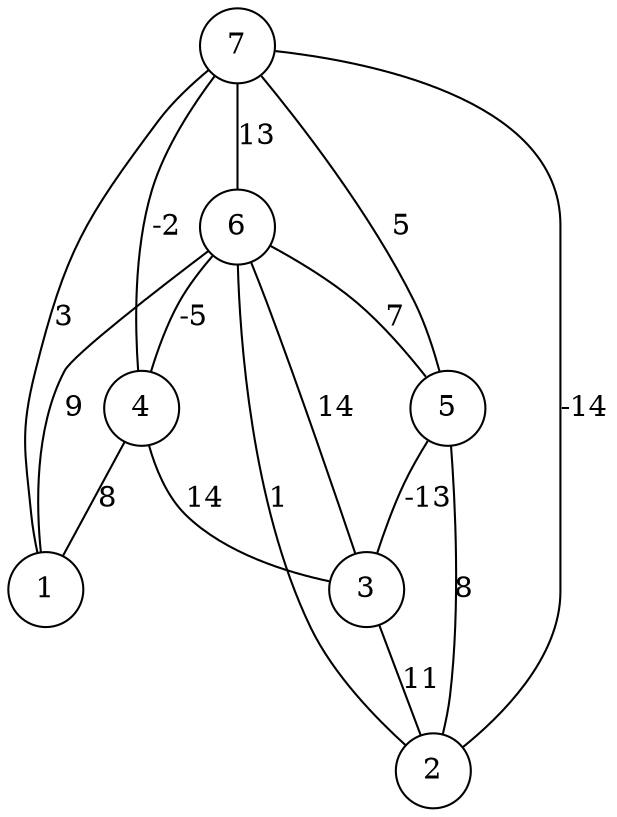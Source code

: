 graph { 
	 fontname="Helvetica,Arial,sans-serif" 
	 node [shape = circle]; 
	 7 -- 1 [label = "3"];
	 7 -- 2 [label = "-14"];
	 7 -- 4 [label = "-2"];
	 7 -- 5 [label = "5"];
	 7 -- 6 [label = "13"];
	 6 -- 1 [label = "9"];
	 6 -- 2 [label = "1"];
	 6 -- 3 [label = "14"];
	 6 -- 4 [label = "-5"];
	 6 -- 5 [label = "7"];
	 5 -- 2 [label = "8"];
	 5 -- 3 [label = "-13"];
	 4 -- 1 [label = "8"];
	 4 -- 3 [label = "14"];
	 3 -- 2 [label = "11"];
	 1;
	 2;
	 3;
	 4;
	 5;
	 6;
	 7;
}
